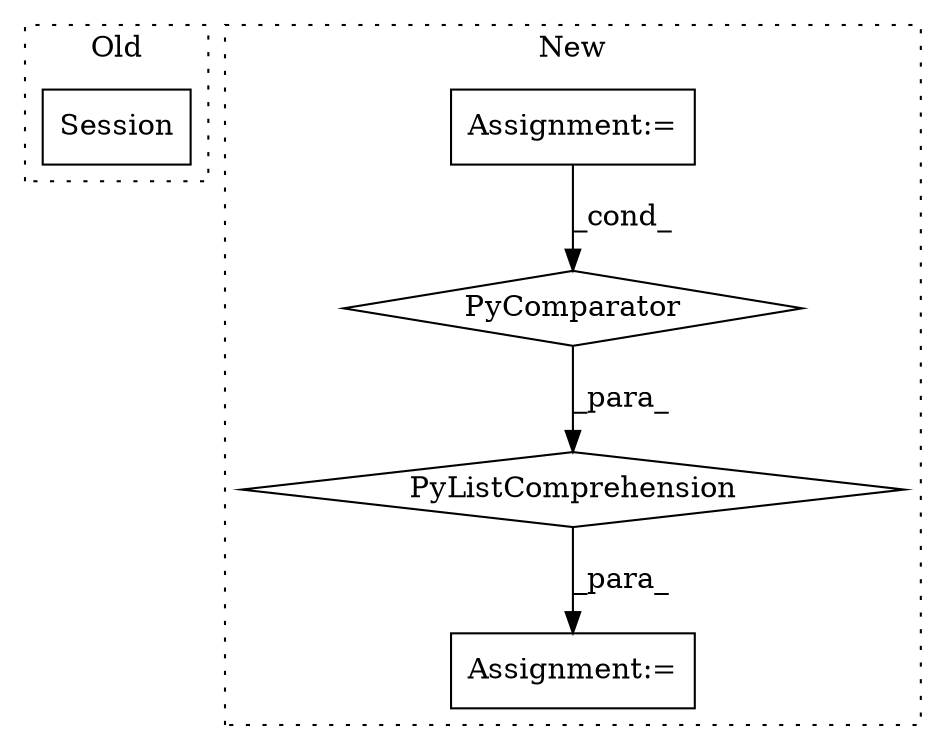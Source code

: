 digraph G {
subgraph cluster0 {
1 [label="Session" a="32" s="1537" l="9" shape="box"];
label = "Old";
style="dotted";
}
subgraph cluster1 {
2 [label="PyComparator" a="113" s="2394" l="31" shape="diamond"];
3 [label="PyListComprehension" a="109" s="2281" l="152" shape="diamond"];
4 [label="Assignment:=" a="7" s="2004" l="1" shape="box"];
5 [label="Assignment:=" a="7" s="2269" l="12" shape="box"];
label = "New";
style="dotted";
}
2 -> 3 [label="_para_"];
3 -> 5 [label="_para_"];
4 -> 2 [label="_cond_"];
}